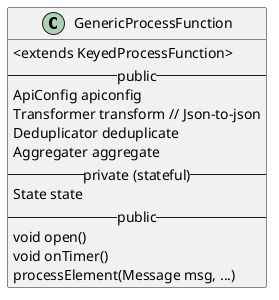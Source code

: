 @startuml
class GenericProcessFunction  {
    <extends KeyedProcessFunction>
  -- public --
  ApiConfig apiconfig
  Transformer transform // Json-to-json
  Deduplicator deduplicate
  Aggregater aggregate
  -- private (stateful) --
  State state
  -- public --
  void open()
  void onTimer()
  processElement(Message msg, ...)
}
@enduml

